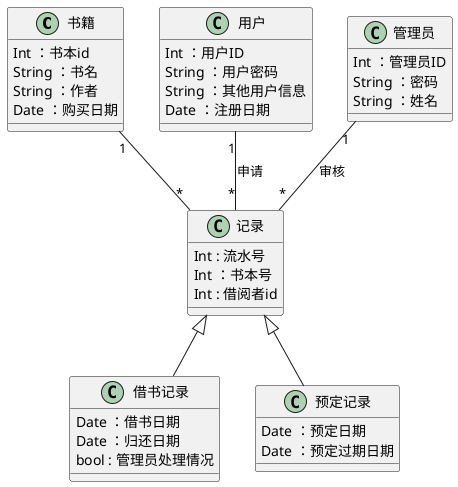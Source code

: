 @startuml
class 书籍 {
  Int ：书本id
  String ：书名
  String ：作者
  Date ：购买日期
}
class 借书记录 {
  Date ：借书日期
  Date ：归还日期
  bool : 管理员处理情况
}
class 用户 {
  Int ：用户ID
  String ：用户密码
  String ：其他用户信息
  Date ：注册日期
}
class 记录{
    Int : 流水号
    Int ：书本号
    Int : 借阅者id
}
class 预定记录 {
    Date ：预定日期
    Date ：预定过期日期
}
class 管理员 {
  Int ：管理员ID
  String ：密码
  String ：姓名
}
记录<|--预定记录
记录<|--借书记录
管理员"1"--"*"记录 :审核
用户"1"--"*"记录 :申请
书籍"1"--"*"记录
@enduml